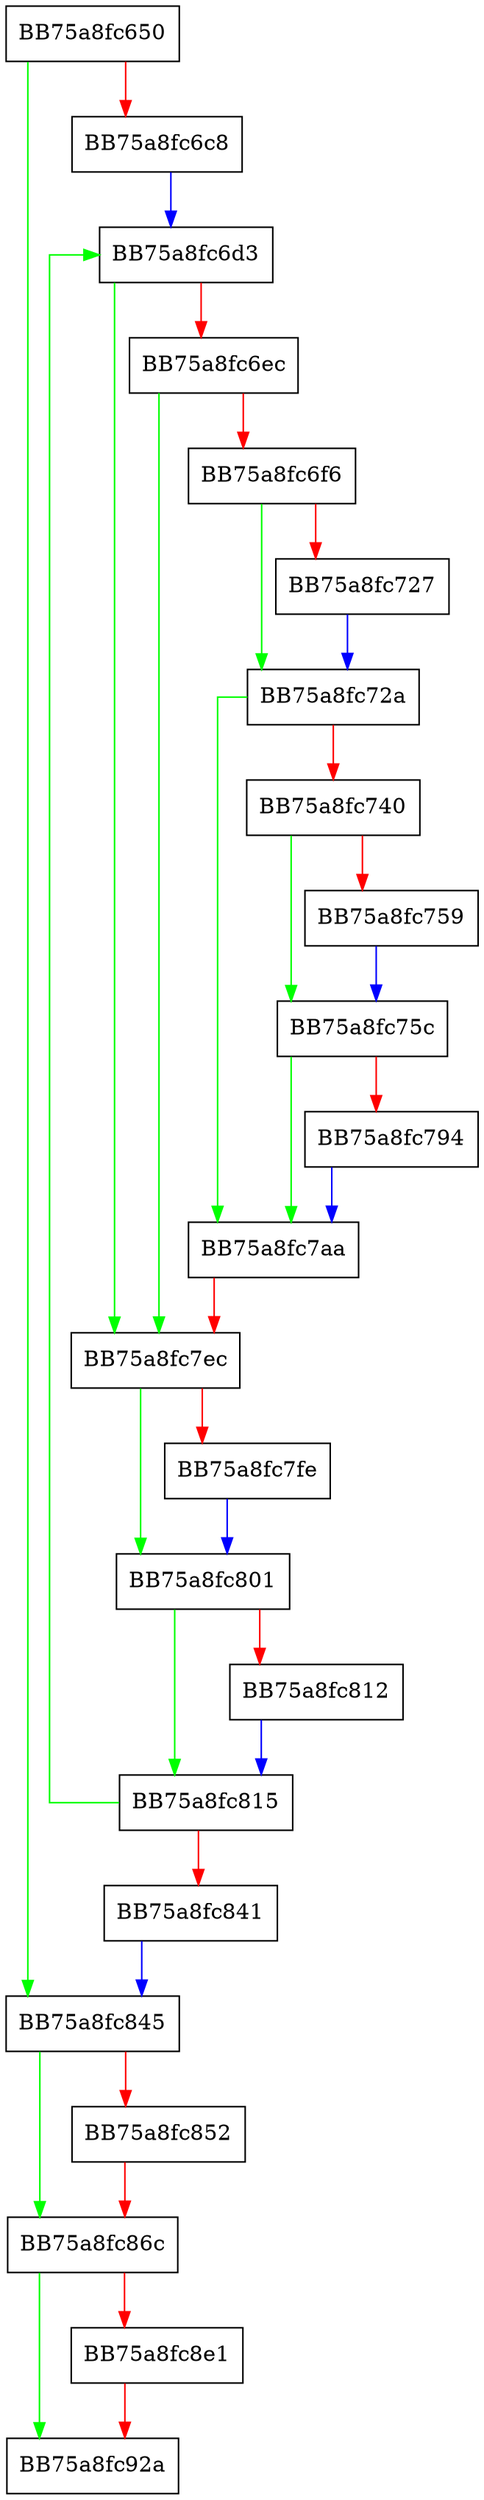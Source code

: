 digraph set_process_matching_patterns {
  node [shape="box"];
  graph [splines=ortho];
  BB75a8fc650 -> BB75a8fc845 [color="green"];
  BB75a8fc650 -> BB75a8fc6c8 [color="red"];
  BB75a8fc6c8 -> BB75a8fc6d3 [color="blue"];
  BB75a8fc6d3 -> BB75a8fc7ec [color="green"];
  BB75a8fc6d3 -> BB75a8fc6ec [color="red"];
  BB75a8fc6ec -> BB75a8fc7ec [color="green"];
  BB75a8fc6ec -> BB75a8fc6f6 [color="red"];
  BB75a8fc6f6 -> BB75a8fc72a [color="green"];
  BB75a8fc6f6 -> BB75a8fc727 [color="red"];
  BB75a8fc727 -> BB75a8fc72a [color="blue"];
  BB75a8fc72a -> BB75a8fc7aa [color="green"];
  BB75a8fc72a -> BB75a8fc740 [color="red"];
  BB75a8fc740 -> BB75a8fc75c [color="green"];
  BB75a8fc740 -> BB75a8fc759 [color="red"];
  BB75a8fc759 -> BB75a8fc75c [color="blue"];
  BB75a8fc75c -> BB75a8fc7aa [color="green"];
  BB75a8fc75c -> BB75a8fc794 [color="red"];
  BB75a8fc794 -> BB75a8fc7aa [color="blue"];
  BB75a8fc7aa -> BB75a8fc7ec [color="red"];
  BB75a8fc7ec -> BB75a8fc801 [color="green"];
  BB75a8fc7ec -> BB75a8fc7fe [color="red"];
  BB75a8fc7fe -> BB75a8fc801 [color="blue"];
  BB75a8fc801 -> BB75a8fc815 [color="green"];
  BB75a8fc801 -> BB75a8fc812 [color="red"];
  BB75a8fc812 -> BB75a8fc815 [color="blue"];
  BB75a8fc815 -> BB75a8fc6d3 [color="green"];
  BB75a8fc815 -> BB75a8fc841 [color="red"];
  BB75a8fc841 -> BB75a8fc845 [color="blue"];
  BB75a8fc845 -> BB75a8fc86c [color="green"];
  BB75a8fc845 -> BB75a8fc852 [color="red"];
  BB75a8fc852 -> BB75a8fc86c [color="red"];
  BB75a8fc86c -> BB75a8fc92a [color="green"];
  BB75a8fc86c -> BB75a8fc8e1 [color="red"];
  BB75a8fc8e1 -> BB75a8fc92a [color="red"];
}